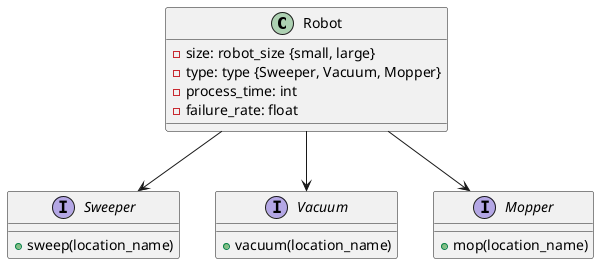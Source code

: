 @startuml
class Robot {
    - size: robot_size {small, large}
    - type: type {Sweeper, Vacuum, Mopper}
    - process_time: int
    - failure_rate: float
}

interface Sweeper {
    + sweep(location_name)
}

interface Vacuum {
    + vacuum(location_name)
}

interface Mopper {
    + mop(location_name)
}


Robot --> Sweeper
Robot --> Vacuum
Robot --> Mopper
@enduml